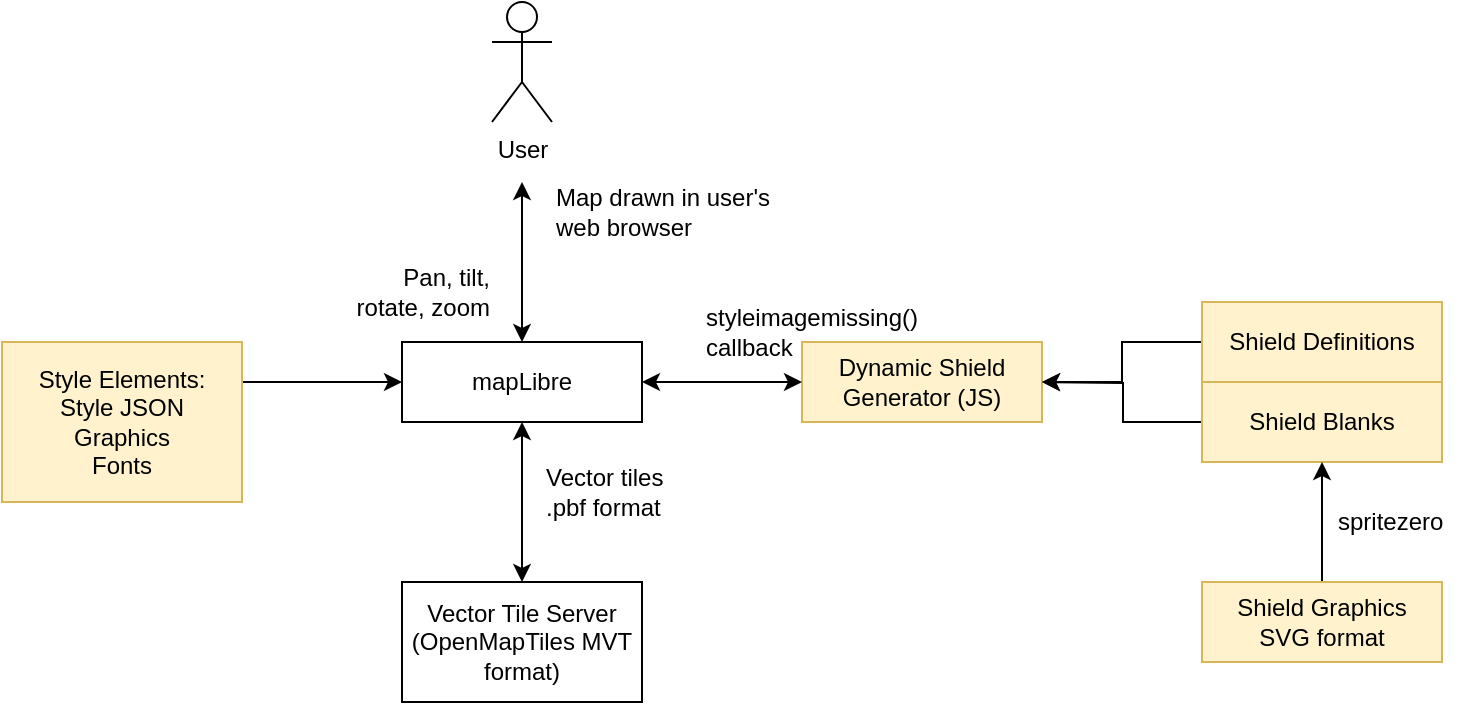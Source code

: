 <mxfile version="16.5.3" type="github">
  <diagram name="Page-1" id="74b105a0-9070-1c63-61bc-23e55f88626e">
    <mxGraphModel dx="1887" dy="1038" grid="1" gridSize="10" guides="1" tooltips="1" connect="1" arrows="1" fold="1" page="1" pageScale="1.5" pageWidth="1169" pageHeight="826" background="none" math="0" shadow="0">
      <root>
        <mxCell id="0" style=";html=1;" />
        <mxCell id="1" style=";html=1;" parent="0" />
        <mxCell id="vGhq0vdJBS9-qSBnsC20-2" value="Vector Tile Server&lt;br&gt;(OpenMapTiles MVT format)" style="rounded=0;whiteSpace=wrap;html=1;" vertex="1" parent="1">
          <mxGeometry x="600" y="600" width="120" height="60" as="geometry" />
        </mxCell>
        <mxCell id="vGhq0vdJBS9-qSBnsC20-3" value="mapLibre" style="rounded=0;whiteSpace=wrap;html=1;" vertex="1" parent="1">
          <mxGeometry x="600" y="480" width="120" height="40" as="geometry" />
        </mxCell>
        <mxCell id="vGhq0vdJBS9-qSBnsC20-4" value="User" style="shape=umlActor;verticalLabelPosition=bottom;verticalAlign=top;html=1;outlineConnect=0;" vertex="1" parent="1">
          <mxGeometry x="645" y="310" width="30" height="60" as="geometry" />
        </mxCell>
        <mxCell id="vGhq0vdJBS9-qSBnsC20-9" style="edgeStyle=orthogonalEdgeStyle;rounded=0;orthogonalLoop=1;jettySize=auto;html=1;exitX=1;exitY=0.25;exitDx=0;exitDy=0;entryX=0;entryY=0.5;entryDx=0;entryDy=0;" edge="1" parent="1" source="vGhq0vdJBS9-qSBnsC20-8" target="vGhq0vdJBS9-qSBnsC20-3">
          <mxGeometry relative="1" as="geometry" />
        </mxCell>
        <mxCell id="vGhq0vdJBS9-qSBnsC20-8" value="Style Elements:&lt;br&gt;Style JSON&lt;br&gt;Graphics&lt;br&gt;Fonts" style="rounded=0;whiteSpace=wrap;html=1;fillColor=#fff2cc;strokeColor=#d6b656;" vertex="1" parent="1">
          <mxGeometry x="400" y="480" width="120" height="80" as="geometry" />
        </mxCell>
        <mxCell id="vGhq0vdJBS9-qSBnsC20-11" value="Dynamic Shield Generator (JS)" style="rounded=0;whiteSpace=wrap;html=1;fillColor=#fff2cc;strokeColor=#d6b656;" vertex="1" parent="1">
          <mxGeometry x="800" y="480" width="120" height="40" as="geometry" />
        </mxCell>
        <mxCell id="vGhq0vdJBS9-qSBnsC20-14" style="edgeStyle=orthogonalEdgeStyle;rounded=0;orthogonalLoop=1;jettySize=auto;html=1;exitX=0;exitY=0.5;exitDx=0;exitDy=0;entryX=1;entryY=0.5;entryDx=0;entryDy=0;" edge="1" parent="1" source="vGhq0vdJBS9-qSBnsC20-12" target="vGhq0vdJBS9-qSBnsC20-11">
          <mxGeometry relative="1" as="geometry" />
        </mxCell>
        <mxCell id="vGhq0vdJBS9-qSBnsC20-12" value="Shield Definitions" style="rounded=0;whiteSpace=wrap;html=1;fillColor=#fff2cc;strokeColor=#d6b656;" vertex="1" parent="1">
          <mxGeometry x="1000" y="460" width="120" height="40" as="geometry" />
        </mxCell>
        <mxCell id="vGhq0vdJBS9-qSBnsC20-15" style="edgeStyle=orthogonalEdgeStyle;rounded=0;orthogonalLoop=1;jettySize=auto;html=1;exitX=0;exitY=0.5;exitDx=0;exitDy=0;" edge="1" parent="1" source="vGhq0vdJBS9-qSBnsC20-13">
          <mxGeometry relative="1" as="geometry">
            <mxPoint x="920" y="500" as="targetPoint" />
          </mxGeometry>
        </mxCell>
        <mxCell id="vGhq0vdJBS9-qSBnsC20-13" value="Shield Blanks" style="rounded=0;whiteSpace=wrap;html=1;fillColor=#fff2cc;strokeColor=#d6b656;" vertex="1" parent="1">
          <mxGeometry x="1000" y="500" width="120" height="40" as="geometry" />
        </mxCell>
        <mxCell id="vGhq0vdJBS9-qSBnsC20-17" value="" style="endArrow=classic;startArrow=classic;html=1;rounded=0;entryX=0;entryY=0.5;entryDx=0;entryDy=0;exitX=1;exitY=0.5;exitDx=0;exitDy=0;" edge="1" parent="1" source="vGhq0vdJBS9-qSBnsC20-3" target="vGhq0vdJBS9-qSBnsC20-11">
          <mxGeometry width="50" height="50" relative="1" as="geometry">
            <mxPoint x="660" y="580" as="sourcePoint" />
            <mxPoint x="710" y="530" as="targetPoint" />
          </mxGeometry>
        </mxCell>
        <mxCell id="vGhq0vdJBS9-qSBnsC20-18" value="" style="endArrow=classic;startArrow=classic;html=1;rounded=0;exitX=0.5;exitY=0;exitDx=0;exitDy=0;entryX=0.5;entryY=1;entryDx=0;entryDy=0;" edge="1" parent="1" source="vGhq0vdJBS9-qSBnsC20-2" target="vGhq0vdJBS9-qSBnsC20-3">
          <mxGeometry width="50" height="50" relative="1" as="geometry">
            <mxPoint x="660" y="580" as="sourcePoint" />
            <mxPoint x="710" y="530" as="targetPoint" />
          </mxGeometry>
        </mxCell>
        <mxCell id="vGhq0vdJBS9-qSBnsC20-20" value="" style="endArrow=classic;startArrow=classic;html=1;rounded=0;" edge="1" parent="1">
          <mxGeometry width="50" height="50" relative="1" as="geometry">
            <mxPoint x="660" y="480" as="sourcePoint" />
            <mxPoint x="660" y="400" as="targetPoint" />
          </mxGeometry>
        </mxCell>
        <mxCell id="vGhq0vdJBS9-qSBnsC20-21" value="Map drawn in user&#39;s &lt;br&gt;web browser" style="text;html=1;resizable=0;autosize=1;align=left;verticalAlign=middle;points=[];fillColor=none;strokeColor=none;rounded=0;" vertex="1" parent="1">
          <mxGeometry x="675" y="400" width="120" height="30" as="geometry" />
        </mxCell>
        <mxCell id="vGhq0vdJBS9-qSBnsC20-23" value="Pan, tilt, &lt;br&gt;rotate, zoom" style="text;html=1;resizable=0;autosize=1;align=right;verticalAlign=middle;points=[];fillColor=none;strokeColor=none;rounded=0;" vertex="1" parent="1">
          <mxGeometry x="565" y="440" width="80" height="30" as="geometry" />
        </mxCell>
        <mxCell id="vGhq0vdJBS9-qSBnsC20-24" value="Vector tiles&lt;br&gt;.pbf format" style="text;html=1;resizable=0;autosize=1;align=left;verticalAlign=middle;points=[];fillColor=none;strokeColor=none;rounded=0;" vertex="1" parent="1">
          <mxGeometry x="670" y="540" width="70" height="30" as="geometry" />
        </mxCell>
        <mxCell id="vGhq0vdJBS9-qSBnsC20-25" value="spritezero" style="text;html=1;resizable=0;autosize=1;align=left;verticalAlign=middle;points=[];fillColor=none;strokeColor=none;rounded=0;" vertex="1" parent="1">
          <mxGeometry x="1066" y="560" width="70" height="20" as="geometry" />
        </mxCell>
        <mxCell id="vGhq0vdJBS9-qSBnsC20-27" value="" style="edgeStyle=orthogonalEdgeStyle;rounded=0;orthogonalLoop=1;jettySize=auto;html=1;" edge="1" parent="1" source="vGhq0vdJBS9-qSBnsC20-26" target="vGhq0vdJBS9-qSBnsC20-13">
          <mxGeometry relative="1" as="geometry" />
        </mxCell>
        <mxCell id="vGhq0vdJBS9-qSBnsC20-26" value="Shield Graphics&lt;br&gt;SVG format" style="rounded=0;whiteSpace=wrap;html=1;fillColor=#fff2cc;strokeColor=#d6b656;" vertex="1" parent="1">
          <mxGeometry x="1000" y="600" width="120" height="40" as="geometry" />
        </mxCell>
        <mxCell id="vGhq0vdJBS9-qSBnsC20-28" value="styleimagemissing()&lt;br&gt;callback" style="text;html=1;resizable=0;autosize=1;align=left;verticalAlign=middle;points=[];fillColor=none;strokeColor=none;rounded=0;" vertex="1" parent="1">
          <mxGeometry x="750" y="460" width="120" height="30" as="geometry" />
        </mxCell>
      </root>
    </mxGraphModel>
  </diagram>
</mxfile>
